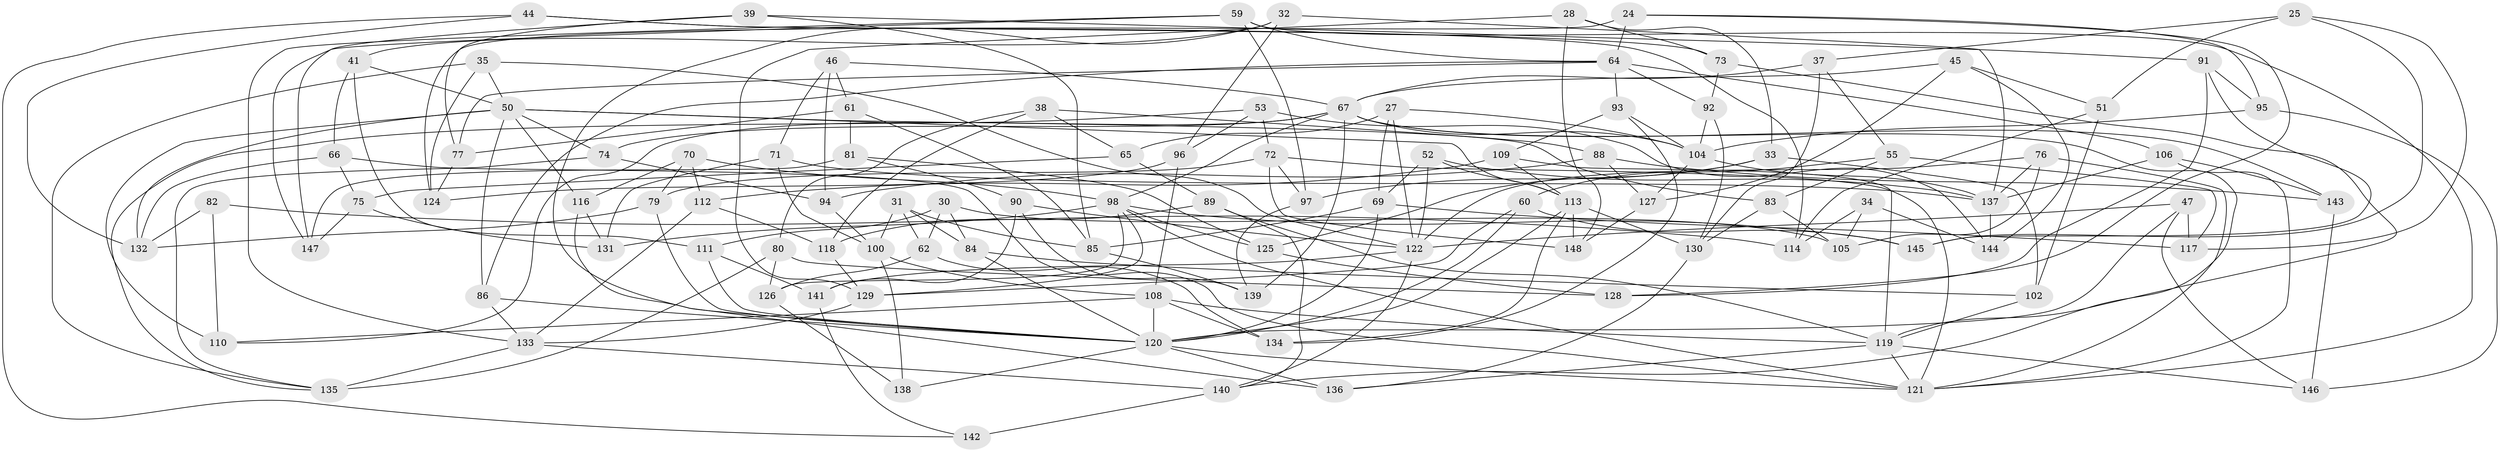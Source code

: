 // original degree distribution, {4: 1.0}
// Generated by graph-tools (version 1.1) at 2025/00/03/04/25 22:00:58]
// undirected, 103 vertices, 235 edges
graph export_dot {
graph [start="1"]
  node [color=gray90,style=filled];
  24;
  25;
  27;
  28;
  30;
  31;
  32;
  33;
  34;
  35;
  37;
  38;
  39;
  41;
  44;
  45;
  46;
  47;
  50 [super="+9+15"];
  51;
  52;
  53;
  55;
  59 [super="+58"];
  60;
  61;
  62;
  64 [super="+14+19"];
  65;
  66;
  67 [super="+2+6+20"];
  69 [super="+4"];
  70;
  71;
  72 [super="+7"];
  73;
  74;
  75;
  76;
  77;
  79;
  80;
  81;
  82;
  83;
  84;
  85 [super="+78"];
  86;
  88;
  89;
  90;
  91;
  92;
  93;
  94;
  95;
  96;
  97;
  98 [super="+18+21"];
  100 [super="+43"];
  102;
  104 [super="+56"];
  105;
  106;
  108 [super="+101"];
  109;
  110;
  111;
  112;
  113 [super="+16+29"];
  114 [super="+36"];
  116;
  117;
  118;
  119 [super="+54"];
  120 [super="+99"];
  121 [super="+1+26"];
  122 [super="+115"];
  124;
  125;
  126;
  127;
  128;
  129 [super="+107"];
  130 [super="+48"];
  131;
  132 [super="+103"];
  133 [super="+40"];
  134;
  135 [super="+63"];
  136;
  137 [super="+13+49"];
  138;
  139;
  140 [super="+68"];
  141;
  142;
  143;
  144;
  145;
  146;
  147;
  148 [super="+123"];
  24 -- 124;
  24 -- 95;
  24 -- 128;
  24 -- 64;
  25 -- 145;
  25 -- 37;
  25 -- 117;
  25 -- 51;
  27 -- 69;
  27 -- 104;
  27 -- 65;
  27 -- 122;
  28 -- 73;
  28 -- 33;
  28 -- 148;
  28 -- 129;
  30 -- 105;
  30 -- 62;
  30 -- 84;
  30 -- 111;
  31 -- 100;
  31 -- 85;
  31 -- 84;
  31 -- 62;
  32 -- 96;
  32 -- 41;
  32 -- 137;
  32 -- 120;
  33 -- 102;
  33 -- 97;
  33 -- 125;
  34 -- 144;
  34 -- 114 [weight=2];
  34 -- 105;
  35 -- 50;
  35 -- 135;
  35 -- 124;
  35 -- 122;
  37 -- 55;
  37 -- 130;
  37 -- 67;
  38 -- 65;
  38 -- 118;
  38 -- 80;
  38 -- 88;
  39 -- 147;
  39 -- 91;
  39 -- 77;
  39 -- 85;
  41 -- 111;
  41 -- 66;
  41 -- 50;
  44 -- 142;
  44 -- 114;
  44 -- 73;
  44 -- 132;
  45 -- 127;
  45 -- 144;
  45 -- 51;
  45 -- 67;
  46 -- 61;
  46 -- 71;
  46 -- 94;
  46 -- 67;
  47 -- 117;
  47 -- 146;
  47 -- 120;
  47 -- 122;
  50 -- 74;
  50 -- 110;
  50 -- 132 [weight=2];
  50 -- 86;
  50 -- 113;
  50 -- 83;
  50 -- 116;
  51 -- 102;
  51 -- 114;
  52 -- 113;
  52 -- 69;
  52 -- 137;
  52 -- 122;
  53 -- 144;
  53 -- 72;
  53 -- 96;
  53 -- 135;
  55 -- 60;
  55 -- 117;
  55 -- 83;
  59 -- 64 [weight=2];
  59 -- 121;
  59 -- 133;
  59 -- 97;
  59 -- 147;
  60 -- 145;
  60 -- 129;
  60 -- 120;
  61 -- 81;
  61 -- 77;
  61 -- 85;
  62 -- 126;
  62 -- 134;
  64 -- 86;
  64 -- 106;
  64 -- 77;
  64 -- 92;
  64 -- 93;
  65 -- 89;
  65 -- 75;
  66 -- 121;
  66 -- 75;
  66 -- 132;
  67 -- 143;
  67 -- 74;
  67 -- 139;
  67 -- 140;
  67 -- 110;
  67 -- 98;
  67 -- 104;
  69 -- 117;
  69 -- 85 [weight=2];
  69 -- 120;
  70 -- 79;
  70 -- 112;
  70 -- 98;
  70 -- 116;
  71 -- 131;
  71 -- 100;
  71 -- 137;
  72 -- 121;
  72 -- 97;
  72 -- 148 [weight=2];
  72 -- 79;
  73 -- 92;
  73 -- 119;
  74 -- 94;
  74 -- 135;
  75 -- 147;
  75 -- 131;
  76 -- 105;
  76 -- 122;
  76 -- 121;
  76 -- 137;
  77 -- 124;
  79 -- 132;
  79 -- 120;
  80 -- 128;
  80 -- 126;
  80 -- 135;
  81 -- 147;
  81 -- 90;
  81 -- 125;
  82 -- 132;
  82 -- 110;
  82 -- 114 [weight=2];
  83 -- 105;
  83 -- 130;
  84 -- 102;
  84 -- 120;
  85 -- 139;
  86 -- 133;
  86 -- 120;
  88 -- 143;
  88 -- 127;
  88 -- 94;
  89 -- 119;
  89 -- 118;
  89 -- 140;
  90 -- 141;
  90 -- 122;
  90 -- 139;
  91 -- 95;
  91 -- 128;
  91 -- 145;
  92 -- 130;
  92 -- 104;
  93 -- 134;
  93 -- 109;
  93 -- 104;
  94 -- 100;
  95 -- 146;
  95 -- 104;
  96 -- 108;
  96 -- 124;
  97 -- 139;
  98 -- 125;
  98 -- 121;
  98 -- 129;
  98 -- 145;
  98 -- 131;
  98 -- 126;
  100 -- 138 [weight=2];
  100 -- 108;
  102 -- 119;
  104 -- 137 [weight=2];
  104 -- 127;
  106 -- 143;
  106 -- 121;
  106 -- 137;
  108 -- 134;
  108 -- 119;
  108 -- 110;
  108 -- 120 [weight=3];
  109 -- 112;
  109 -- 113;
  109 -- 119;
  111 -- 141;
  111 -- 120;
  112 -- 133;
  112 -- 118;
  113 -- 130 [weight=2];
  113 -- 148 [weight=2];
  113 -- 134;
  113 -- 120 [weight=2];
  116 -- 136;
  116 -- 131;
  118 -- 129;
  119 -- 146;
  119 -- 136;
  119 -- 121;
  120 -- 136;
  120 -- 138;
  120 -- 121;
  122 -- 140;
  122 -- 141;
  125 -- 128;
  126 -- 138;
  127 -- 148;
  129 -- 133 [weight=2];
  130 -- 136;
  133 -- 135 [weight=2];
  133 -- 140;
  137 -- 144;
  140 -- 142 [weight=2];
  141 -- 142;
  143 -- 146;
}
